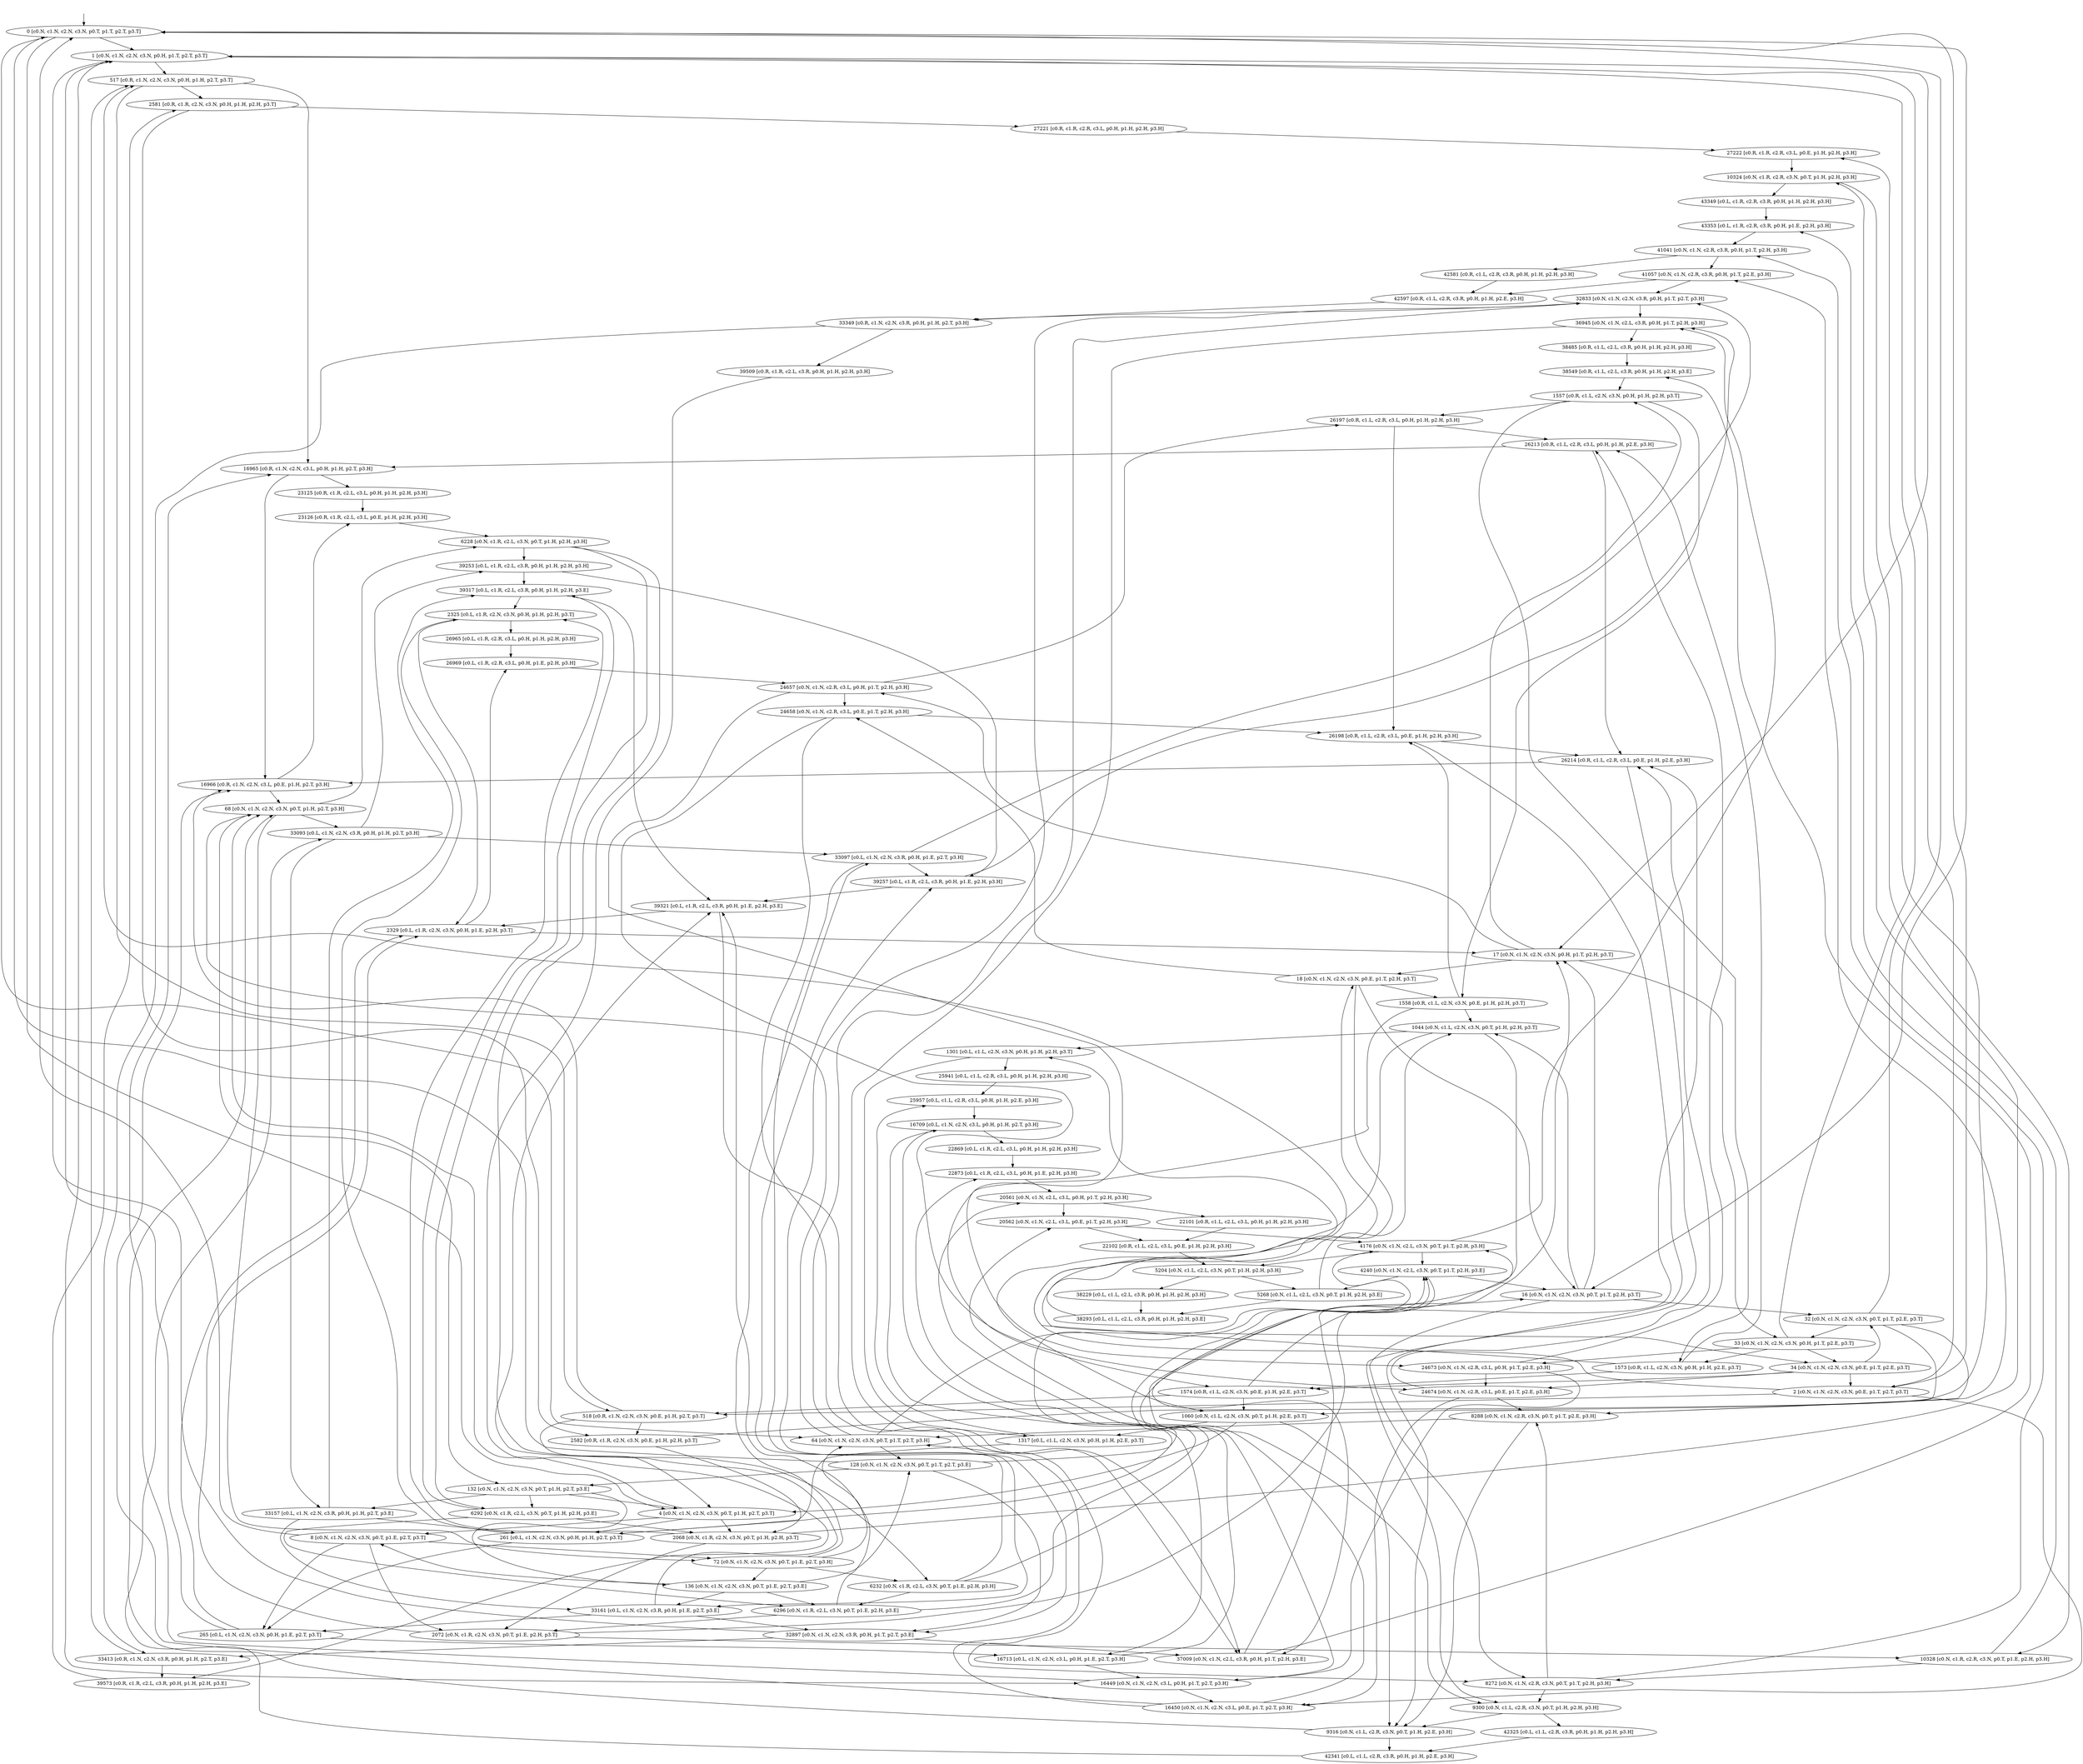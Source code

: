 digraph system {
_0[label="", shape=none ];
_0->0;
38229 [label= "38229 [c0.L, c1.L, c2.L, c3.R, p0.H, p1.H, p2.H, p3.H]"];
25941 [label= "25941 [c0.L, c1.L, c2.R, c3.L, p0.H, p1.H, p2.H, p3.H]"];
42325 [label= "42325 [c0.L, c1.L, c2.R, c3.R, p0.H, p1.H, p2.H, p3.H]"];
22869 [label= "22869 [c0.L, c1.R, c2.L, c3.L, p0.H, p1.H, p2.H, p3.H]"];
39253 [label= "39253 [c0.L, c1.R, c2.L, c3.R, p0.H, p1.H, p2.H, p3.H]"];
26965 [label= "26965 [c0.L, c1.R, c2.R, c3.L, p0.H, p1.H, p2.H, p3.H]"];
43349 [label= "43349 [c0.L, c1.R, c2.R, c3.R, p0.H, p1.H, p2.H, p3.H]"];
22101 [label= "22101 [c0.R, c1.L, c2.L, c3.L, p0.H, p1.H, p2.H, p3.H]"];
38485 [label= "38485 [c0.R, c1.L, c2.L, c3.R, p0.H, p1.H, p2.H, p3.H]"];
26197 [label= "26197 [c0.R, c1.L, c2.R, c3.L, p0.H, p1.H, p2.H, p3.H]"];
42581 [label= "42581 [c0.R, c1.L, c2.R, c3.R, p0.H, p1.H, p2.H, p3.H]"];
23125 [label= "23125 [c0.R, c1.R, c2.L, c3.L, p0.H, p1.H, p2.H, p3.H]"];
39509 [label= "39509 [c0.R, c1.R, c2.L, c3.R, p0.H, p1.H, p2.H, p3.H]"];
27221 [label= "27221 [c0.R, c1.R, c2.R, c3.L, p0.H, p1.H, p2.H, p3.H]"];
38293 [label= "38293 [c0.L, c1.L, c2.L, c3.R, p0.H, p1.H, p2.H, p3.E]"];
39317 [label= "39317 [c0.L, c1.R, c2.L, c3.R, p0.H, p1.H, p2.H, p3.E]"];
38549 [label= "38549 [c0.R, c1.L, c2.L, c3.R, p0.H, p1.H, p2.H, p3.E]"];
39573 [label= "39573 [c0.R, c1.R, c2.L, c3.R, p0.H, p1.H, p2.H, p3.E]"];
1301 [label= "1301 [c0.L, c1.L, c2.N, c3.N, p0.H, p1.H, p2.H, p3.T]"];
2325 [label= "2325 [c0.L, c1.R, c2.N, c3.N, p0.H, p1.H, p2.H, p3.T]"];
1557 [label= "1557 [c0.R, c1.L, c2.N, c3.N, p0.H, p1.H, p2.H, p3.T]"];
2581 [label= "2581 [c0.R, c1.R, c2.N, c3.N, p0.H, p1.H, p2.H, p3.T]"];
25957 [label= "25957 [c0.L, c1.L, c2.R, c3.L, p0.H, p1.H, p2.E, p3.H]"];
42341 [label= "42341 [c0.L, c1.L, c2.R, c3.R, p0.H, p1.H, p2.E, p3.H]"];
26213 [label= "26213 [c0.R, c1.L, c2.R, c3.L, p0.H, p1.H, p2.E, p3.H]"];
42597 [label= "42597 [c0.R, c1.L, c2.R, c3.R, p0.H, p1.H, p2.E, p3.H]"];
1317 [label= "1317 [c0.L, c1.L, c2.N, c3.N, p0.H, p1.H, p2.E, p3.T]"];
1573 [label= "1573 [c0.R, c1.L, c2.N, c3.N, p0.H, p1.H, p2.E, p3.T]"];
16709 [label= "16709 [c0.L, c1.N, c2.N, c3.L, p0.H, p1.H, p2.T, p3.H]"];
33093 [label= "33093 [c0.L, c1.N, c2.N, c3.R, p0.H, p1.H, p2.T, p3.H]"];
16965 [label= "16965 [c0.R, c1.N, c2.N, c3.L, p0.H, p1.H, p2.T, p3.H]"];
33349 [label= "33349 [c0.R, c1.N, c2.N, c3.R, p0.H, p1.H, p2.T, p3.H]"];
33157 [label= "33157 [c0.L, c1.N, c2.N, c3.R, p0.H, p1.H, p2.T, p3.E]"];
33413 [label= "33413 [c0.R, c1.N, c2.N, c3.R, p0.H, p1.H, p2.T, p3.E]"];
261 [label= "261 [c0.L, c1.N, c2.N, c3.N, p0.H, p1.H, p2.T, p3.T]"];
517 [label= "517 [c0.R, c1.N, c2.N, c3.N, p0.H, p1.H, p2.T, p3.T]"];
22873 [label= "22873 [c0.L, c1.R, c2.L, c3.L, p0.H, p1.E, p2.H, p3.H]"];
39257 [label= "39257 [c0.L, c1.R, c2.L, c3.R, p0.H, p1.E, p2.H, p3.H]"];
26969 [label= "26969 [c0.L, c1.R, c2.R, c3.L, p0.H, p1.E, p2.H, p3.H]"];
43353 [label= "43353 [c0.L, c1.R, c2.R, c3.R, p0.H, p1.E, p2.H, p3.H]"];
39321 [label= "39321 [c0.L, c1.R, c2.L, c3.R, p0.H, p1.E, p2.H, p3.E]"];
2329 [label= "2329 [c0.L, c1.R, c2.N, c3.N, p0.H, p1.E, p2.H, p3.T]"];
16713 [label= "16713 [c0.L, c1.N, c2.N, c3.L, p0.H, p1.E, p2.T, p3.H]"];
33097 [label= "33097 [c0.L, c1.N, c2.N, c3.R, p0.H, p1.E, p2.T, p3.H]"];
33161 [label= "33161 [c0.L, c1.N, c2.N, c3.R, p0.H, p1.E, p2.T, p3.E]"];
265 [label= "265 [c0.L, c1.N, c2.N, c3.N, p0.H, p1.E, p2.T, p3.T]"];
20561 [label= "20561 [c0.N, c1.N, c2.L, c3.L, p0.H, p1.T, p2.H, p3.H]"];
36945 [label= "36945 [c0.N, c1.N, c2.L, c3.R, p0.H, p1.T, p2.H, p3.H]"];
24657 [label= "24657 [c0.N, c1.N, c2.R, c3.L, p0.H, p1.T, p2.H, p3.H]"];
41041 [label= "41041 [c0.N, c1.N, c2.R, c3.R, p0.H, p1.T, p2.H, p3.H]"];
37009 [label= "37009 [c0.N, c1.N, c2.L, c3.R, p0.H, p1.T, p2.H, p3.E]"];
17 [label= "17 [c0.N, c1.N, c2.N, c3.N, p0.H, p1.T, p2.H, p3.T]"];
24673 [label= "24673 [c0.N, c1.N, c2.R, c3.L, p0.H, p1.T, p2.E, p3.H]"];
41057 [label= "41057 [c0.N, c1.N, c2.R, c3.R, p0.H, p1.T, p2.E, p3.H]"];
33 [label= "33 [c0.N, c1.N, c2.N, c3.N, p0.H, p1.T, p2.E, p3.T]"];
16449 [label= "16449 [c0.N, c1.N, c2.N, c3.L, p0.H, p1.T, p2.T, p3.H]"];
32833 [label= "32833 [c0.N, c1.N, c2.N, c3.R, p0.H, p1.T, p2.T, p3.H]"];
32897 [label= "32897 [c0.N, c1.N, c2.N, c3.R, p0.H, p1.T, p2.T, p3.E]"];
1 [label= "1 [c0.N, c1.N, c2.N, c3.N, p0.H, p1.T, p2.T, p3.T]"];
22102 [label= "22102 [c0.R, c1.L, c2.L, c3.L, p0.E, p1.H, p2.H, p3.H]"];
26198 [label= "26198 [c0.R, c1.L, c2.R, c3.L, p0.E, p1.H, p2.H, p3.H]"];
23126 [label= "23126 [c0.R, c1.R, c2.L, c3.L, p0.E, p1.H, p2.H, p3.H]"];
27222 [label= "27222 [c0.R, c1.R, c2.R, c3.L, p0.E, p1.H, p2.H, p3.H]"];
1558 [label= "1558 [c0.R, c1.L, c2.N, c3.N, p0.E, p1.H, p2.H, p3.T]"];
2582 [label= "2582 [c0.R, c1.R, c2.N, c3.N, p0.E, p1.H, p2.H, p3.T]"];
26214 [label= "26214 [c0.R, c1.L, c2.R, c3.L, p0.E, p1.H, p2.E, p3.H]"];
1574 [label= "1574 [c0.R, c1.L, c2.N, c3.N, p0.E, p1.H, p2.E, p3.T]"];
16966 [label= "16966 [c0.R, c1.N, c2.N, c3.L, p0.E, p1.H, p2.T, p3.H]"];
518 [label= "518 [c0.R, c1.N, c2.N, c3.N, p0.E, p1.H, p2.T, p3.T]"];
20562 [label= "20562 [c0.N, c1.N, c2.L, c3.L, p0.E, p1.T, p2.H, p3.H]"];
24658 [label= "24658 [c0.N, c1.N, c2.R, c3.L, p0.E, p1.T, p2.H, p3.H]"];
18 [label= "18 [c0.N, c1.N, c2.N, c3.N, p0.E, p1.T, p2.H, p3.T]"];
24674 [label= "24674 [c0.N, c1.N, c2.R, c3.L, p0.E, p1.T, p2.E, p3.H]"];
34 [label= "34 [c0.N, c1.N, c2.N, c3.N, p0.E, p1.T, p2.E, p3.T]"];
16450 [label= "16450 [c0.N, c1.N, c2.N, c3.L, p0.E, p1.T, p2.T, p3.H]"];
2 [label= "2 [c0.N, c1.N, c2.N, c3.N, p0.E, p1.T, p2.T, p3.T]"];
5204 [label= "5204 [c0.N, c1.L, c2.L, c3.N, p0.T, p1.H, p2.H, p3.H]"];
9300 [label= "9300 [c0.N, c1.L, c2.R, c3.N, p0.T, p1.H, p2.H, p3.H]"];
6228 [label= "6228 [c0.N, c1.R, c2.L, c3.N, p0.T, p1.H, p2.H, p3.H]"];
10324 [label= "10324 [c0.N, c1.R, c2.R, c3.N, p0.T, p1.H, p2.H, p3.H]"];
5268 [label= "5268 [c0.N, c1.L, c2.L, c3.N, p0.T, p1.H, p2.H, p3.E]"];
6292 [label= "6292 [c0.N, c1.R, c2.L, c3.N, p0.T, p1.H, p2.H, p3.E]"];
1044 [label= "1044 [c0.N, c1.L, c2.N, c3.N, p0.T, p1.H, p2.H, p3.T]"];
2068 [label= "2068 [c0.N, c1.R, c2.N, c3.N, p0.T, p1.H, p2.H, p3.T]"];
9316 [label= "9316 [c0.N, c1.L, c2.R, c3.N, p0.T, p1.H, p2.E, p3.H]"];
1060 [label= "1060 [c0.N, c1.L, c2.N, c3.N, p0.T, p1.H, p2.E, p3.T]"];
68 [label= "68 [c0.N, c1.N, c2.N, c3.N, p0.T, p1.H, p2.T, p3.H]"];
132 [label= "132 [c0.N, c1.N, c2.N, c3.N, p0.T, p1.H, p2.T, p3.E]"];
4 [label= "4 [c0.N, c1.N, c2.N, c3.N, p0.T, p1.H, p2.T, p3.T]"];
6232 [label= "6232 [c0.N, c1.R, c2.L, c3.N, p0.T, p1.E, p2.H, p3.H]"];
10328 [label= "10328 [c0.N, c1.R, c2.R, c3.N, p0.T, p1.E, p2.H, p3.H]"];
6296 [label= "6296 [c0.N, c1.R, c2.L, c3.N, p0.T, p1.E, p2.H, p3.E]"];
2072 [label= "2072 [c0.N, c1.R, c2.N, c3.N, p0.T, p1.E, p2.H, p3.T]"];
72 [label= "72 [c0.N, c1.N, c2.N, c3.N, p0.T, p1.E, p2.T, p3.H]"];
136 [label= "136 [c0.N, c1.N, c2.N, c3.N, p0.T, p1.E, p2.T, p3.E]"];
8 [label= "8 [c0.N, c1.N, c2.N, c3.N, p0.T, p1.E, p2.T, p3.T]"];
4176 [label= "4176 [c0.N, c1.N, c2.L, c3.N, p0.T, p1.T, p2.H, p3.H]"];
8272 [label= "8272 [c0.N, c1.N, c2.R, c3.N, p0.T, p1.T, p2.H, p3.H]"];
4240 [label= "4240 [c0.N, c1.N, c2.L, c3.N, p0.T, p1.T, p2.H, p3.E]"];
16 [label= "16 [c0.N, c1.N, c2.N, c3.N, p0.T, p1.T, p2.H, p3.T]"];
8288 [label= "8288 [c0.N, c1.N, c2.R, c3.N, p0.T, p1.T, p2.E, p3.H]"];
32 [label= "32 [c0.N, c1.N, c2.N, c3.N, p0.T, p1.T, p2.E, p3.T]"];
64 [label= "64 [c0.N, c1.N, c2.N, c3.N, p0.T, p1.T, p2.T, p3.H]"];
128 [label= "128 [c0.N, c1.N, c2.N, c3.N, p0.T, p1.T, p2.T, p3.E]"];
0 [label= "0 [c0.N, c1.N, c2.N, c3.N, p0.T, p1.T, p2.T, p3.T]"];
38229->38293 [label= ""];
39253->39317 [label= ""];
38485->38549 [label= ""];
39509->39573 [label= ""];
1301->25941 [label= ""];
2325->26965 [label= ""];
1557->26197 [label= ""];
2581->27221 [label= ""];
38293->1301 [label= ""];
39317->2325 [label= ""];
38549->1557 [label= ""];
39573->2581 [label= ""];
25941->25957 [label= ""];
42325->42341 [label= ""];
26197->26213 [label= ""];
42581->42597 [label= ""];
1301->1317 [label= ""];
1557->1573 [label= ""];
16709->22869 [label= ""];
33093->39253 [label= ""];
16965->23125 [label= ""];
33349->39509 [label= ""];
33157->39317 [label= ""];
33413->39573 [label= ""];
261->2325 [label= ""];
517->2581 [label= ""];
1317->25957 [label= ""];
1573->26213 [label= ""];
25957->16709 [label= ""];
42341->33093 [label= ""];
26213->16965 [label= ""];
42597->33349 [label= ""];
1317->261 [label= ""];
1573->517 [label= ""];
33093->33157 [label= ""];
33349->33413 [label= ""];
261->16709 [label= ""];
517->16965 [label= ""];
33157->261 [label= ""];
33413->517 [label= ""];
22869->22873 [label= ""];
39253->39257 [label= ""];
26965->26969 [label= ""];
43349->43353 [label= ""];
39317->39321 [label= ""];
2325->2329 [label= ""];
16709->16713 [label= ""];
33093->33097 [label= ""];
33157->33161 [label= ""];
261->265 [label= ""];
20561->22101 [label= ""];
36945->38485 [label= ""];
24657->26197 [label= ""];
41041->42581 [label= ""];
37009->38549 [label= ""];
17->1557 [label= ""];
24673->26213 [label= ""];
41057->42597 [label= ""];
33->1573 [label= ""];
16449->16965 [label= ""];
32833->33349 [label= ""];
32897->33413 [label= ""];
1->517 [label= ""];
39257->39321 [label= ""];
2329->26969 [label= ""];
39321->2329 [label= ""];
16713->22873 [label= ""];
33097->39257 [label= ""];
33161->39321 [label= ""];
265->2329 [label= ""];
33097->33161 [label= ""];
265->16713 [label= ""];
33161->265 [label= ""];
22873->20561 [label= ""];
39257->36945 [label= ""];
26969->24657 [label= ""];
43353->41041 [label= ""];
39321->37009 [label= ""];
2329->17 [label= ""];
16713->16449 [label= ""];
33097->32833 [label= ""];
33161->32897 [label= ""];
265->1 [label= ""];
36945->37009 [label= ""];
17->24657 [label= ""];
37009->17 [label= ""];
24657->24673 [label= ""];
41041->41057 [label= ""];
17->33 [label= ""];
16449->20561 [label= ""];
32833->36945 [label= ""];
32897->37009 [label= ""];
1->17 [label= ""];
33->24673 [label= ""];
24673->16449 [label= ""];
41057->32833 [label= ""];
33->1 [label= ""];
32833->32897 [label= ""];
1->16449 [label= ""];
32897->1 [label= ""];
22101->22102 [label= ""];
26197->26198 [label= ""];
23125->23126 [label= ""];
27221->27222 [label= ""];
1557->1558 [label= ""];
2581->2582 [label= ""];
26213->26214 [label= ""];
1573->1574 [label= ""];
16965->16966 [label= ""];
517->518 [label= ""];
20561->20562 [label= ""];
24657->24658 [label= ""];
17->18 [label= ""];
24673->24674 [label= ""];
33->34 [label= ""];
16449->16450 [label= ""];
1->2 [label= ""];
5204->38229 [label= ""];
9300->42325 [label= ""];
6228->39253 [label= ""];
10324->43349 [label= ""];
5268->38293 [label= ""];
6292->39317 [label= ""];
1044->1301 [label= ""];
2068->2325 [label= ""];
9316->42341 [label= ""];
1060->1317 [label= ""];
68->33093 [label= ""];
132->33157 [label= ""];
4->261 [label= ""];
6232->39257 [label= ""];
10328->43353 [label= ""];
6296->39321 [label= ""];
2072->2329 [label= ""];
72->33097 [label= ""];
136->33161 [label= ""];
8->265 [label= ""];
4176->36945 [label= ""];
8272->41041 [label= ""];
4240->37009 [label= ""];
16->17 [label= ""];
8288->41057 [label= ""];
32->33 [label= ""];
64->32833 [label= ""];
128->32897 [label= ""];
0->1 [label= ""];
1558->26198 [label= ""];
2582->27222 [label= ""];
26198->26214 [label= ""];
1558->1574 [label= ""];
16966->23126 [label= ""];
518->2582 [label= ""];
1574->26214 [label= ""];
26214->16966 [label= ""];
1574->518 [label= ""];
518->16966 [label= ""];
20562->22102 [label= ""];
24658->26198 [label= ""];
18->1558 [label= ""];
24674->26214 [label= ""];
34->1574 [label= ""];
16450->16966 [label= ""];
2->518 [label= ""];
18->24658 [label= ""];
24658->24674 [label= ""];
18->34 [label= ""];
16450->20562 [label= ""];
2->18 [label= ""];
34->24674 [label= ""];
24674->16450 [label= ""];
34->2 [label= ""];
2->16450 [label= ""];
22102->5204 [label= ""];
26198->9300 [label= ""];
23126->6228 [label= ""];
27222->10324 [label= ""];
1558->1044 [label= ""];
2582->2068 [label= ""];
26214->9316 [label= ""];
1574->1060 [label= ""];
16966->68 [label= ""];
518->4 [label= ""];
20562->4176 [label= ""];
24658->8272 [label= ""];
18->16 [label= ""];
24674->8288 [label= ""];
34->32 [label= ""];
16450->64 [label= ""];
2->0 [label= ""];
5204->5268 [label= ""];
6228->6292 [label= ""];
1044->9300 [label= ""];
2068->10324 [label= ""];
5268->1044 [label= ""];
6292->2068 [label= ""];
9300->9316 [label= ""];
1044->1060 [label= ""];
68->6228 [label= ""];
132->6292 [label= ""];
4->2068 [label= ""];
1060->9316 [label= ""];
9316->68 [label= ""];
1060->4 [label= ""];
68->132 [label= ""];
4->68 [label= ""];
132->4 [label= ""];
6228->6232 [label= ""];
10324->10328 [label= ""];
6292->6296 [label= ""];
2068->2072 [label= ""];
68->72 [label= ""];
132->136 [label= ""];
4->8 [label= ""];
4176->5204 [label= ""];
8272->9300 [label= ""];
4240->5268 [label= ""];
16->1044 [label= ""];
8288->9316 [label= ""];
32->1060 [label= ""];
64->68 [label= ""];
128->132 [label= ""];
0->4 [label= ""];
6232->6296 [label= ""];
2072->10328 [label= ""];
6296->2072 [label= ""];
72->6232 [label= ""];
136->6296 [label= ""];
8->2072 [label= ""];
72->136 [label= ""];
8->72 [label= ""];
136->8 [label= ""];
6232->4176 [label= ""];
10328->8272 [label= ""];
6296->4240 [label= ""];
2072->16 [label= ""];
72->64 [label= ""];
136->128 [label= ""];
8->0 [label= ""];
4176->4240 [label= ""];
16->8272 [label= ""];
4240->16 [label= ""];
8272->8288 [label= ""];
16->32 [label= ""];
64->4176 [label= ""];
128->4240 [label= ""];
0->16 [label= ""];
32->8288 [label= ""];
8288->64 [label= ""];
32->0 [label= ""];
64->128 [label= ""];
0->64 [label= ""];
128->0 [label= ""];
}
